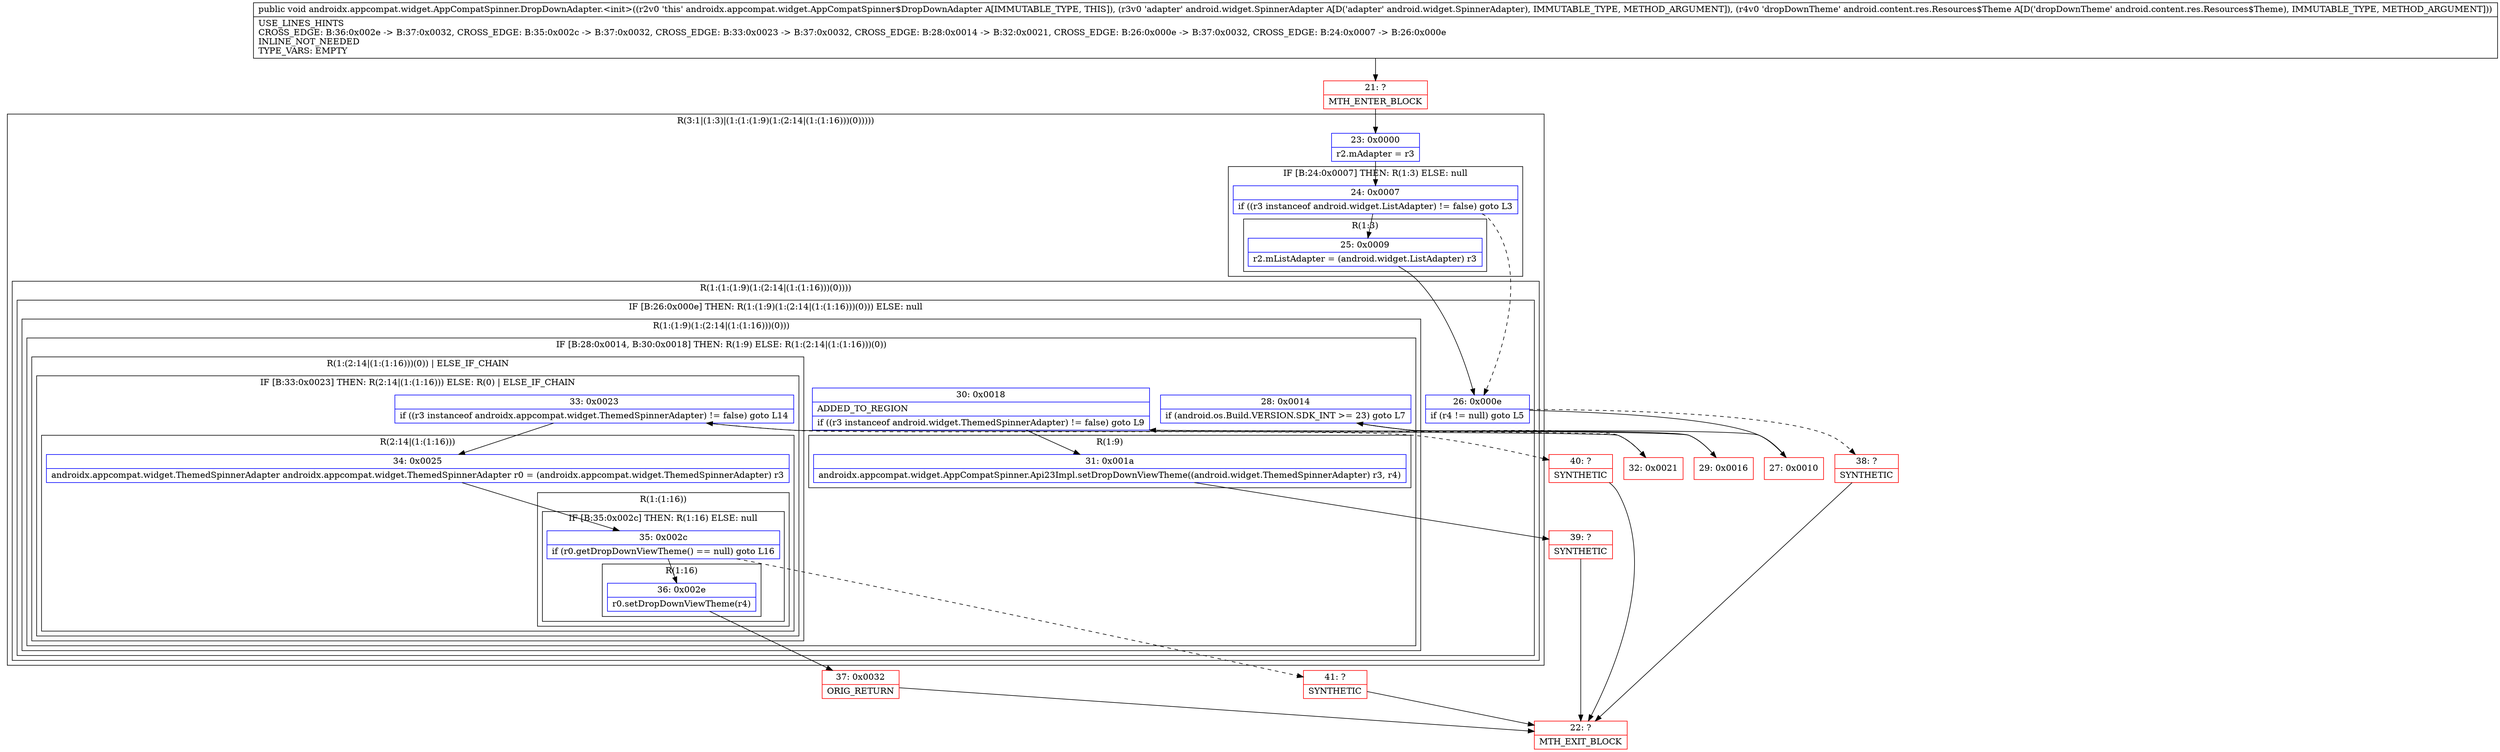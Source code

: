 digraph "CFG forandroidx.appcompat.widget.AppCompatSpinner.DropDownAdapter.\<init\>(Landroid\/widget\/SpinnerAdapter;Landroid\/content\/res\/Resources$Theme;)V" {
subgraph cluster_Region_1428381257 {
label = "R(3:1|(1:3)|(1:(1:(1:9)(1:(2:14|(1:(1:16)))(0)))))";
node [shape=record,color=blue];
Node_23 [shape=record,label="{23\:\ 0x0000|r2.mAdapter = r3\l}"];
subgraph cluster_IfRegion_1720865228 {
label = "IF [B:24:0x0007] THEN: R(1:3) ELSE: null";
node [shape=record,color=blue];
Node_24 [shape=record,label="{24\:\ 0x0007|if ((r3 instanceof android.widget.ListAdapter) != false) goto L3\l}"];
subgraph cluster_Region_1272356967 {
label = "R(1:3)";
node [shape=record,color=blue];
Node_25 [shape=record,label="{25\:\ 0x0009|r2.mListAdapter = (android.widget.ListAdapter) r3\l}"];
}
}
subgraph cluster_Region_1132354944 {
label = "R(1:(1:(1:9)(1:(2:14|(1:(1:16)))(0))))";
node [shape=record,color=blue];
subgraph cluster_IfRegion_216044208 {
label = "IF [B:26:0x000e] THEN: R(1:(1:9)(1:(2:14|(1:(1:16)))(0))) ELSE: null";
node [shape=record,color=blue];
Node_26 [shape=record,label="{26\:\ 0x000e|if (r4 != null) goto L5\l}"];
subgraph cluster_Region_2022227665 {
label = "R(1:(1:9)(1:(2:14|(1:(1:16)))(0)))";
node [shape=record,color=blue];
subgraph cluster_IfRegion_103021631 {
label = "IF [B:28:0x0014, B:30:0x0018] THEN: R(1:9) ELSE: R(1:(2:14|(1:(1:16)))(0))";
node [shape=record,color=blue];
Node_28 [shape=record,label="{28\:\ 0x0014|if (android.os.Build.VERSION.SDK_INT \>= 23) goto L7\l}"];
Node_30 [shape=record,label="{30\:\ 0x0018|ADDED_TO_REGION\l|if ((r3 instanceof android.widget.ThemedSpinnerAdapter) != false) goto L9\l}"];
subgraph cluster_Region_922759974 {
label = "R(1:9)";
node [shape=record,color=blue];
Node_31 [shape=record,label="{31\:\ 0x001a|androidx.appcompat.widget.AppCompatSpinner.Api23Impl.setDropDownViewTheme((android.widget.ThemedSpinnerAdapter) r3, r4)\l}"];
}
subgraph cluster_Region_1065173604 {
label = "R(1:(2:14|(1:(1:16)))(0)) | ELSE_IF_CHAIN\l";
node [shape=record,color=blue];
subgraph cluster_IfRegion_37625196 {
label = "IF [B:33:0x0023] THEN: R(2:14|(1:(1:16))) ELSE: R(0) | ELSE_IF_CHAIN\l";
node [shape=record,color=blue];
Node_33 [shape=record,label="{33\:\ 0x0023|if ((r3 instanceof androidx.appcompat.widget.ThemedSpinnerAdapter) != false) goto L14\l}"];
subgraph cluster_Region_32260397 {
label = "R(2:14|(1:(1:16)))";
node [shape=record,color=blue];
Node_34 [shape=record,label="{34\:\ 0x0025|androidx.appcompat.widget.ThemedSpinnerAdapter androidx.appcompat.widget.ThemedSpinnerAdapter r0 = (androidx.appcompat.widget.ThemedSpinnerAdapter) r3\l}"];
subgraph cluster_Region_468044560 {
label = "R(1:(1:16))";
node [shape=record,color=blue];
subgraph cluster_IfRegion_145904453 {
label = "IF [B:35:0x002c] THEN: R(1:16) ELSE: null";
node [shape=record,color=blue];
Node_35 [shape=record,label="{35\:\ 0x002c|if (r0.getDropDownViewTheme() == null) goto L16\l}"];
subgraph cluster_Region_1903320377 {
label = "R(1:16)";
node [shape=record,color=blue];
Node_36 [shape=record,label="{36\:\ 0x002e|r0.setDropDownViewTheme(r4)\l}"];
}
}
}
}
subgraph cluster_Region_768229961 {
label = "R(0)";
node [shape=record,color=blue];
}
}
}
}
}
}
}
}
Node_21 [shape=record,color=red,label="{21\:\ ?|MTH_ENTER_BLOCK\l}"];
Node_27 [shape=record,color=red,label="{27\:\ 0x0010}"];
Node_29 [shape=record,color=red,label="{29\:\ 0x0016}"];
Node_39 [shape=record,color=red,label="{39\:\ ?|SYNTHETIC\l}"];
Node_22 [shape=record,color=red,label="{22\:\ ?|MTH_EXIT_BLOCK\l}"];
Node_32 [shape=record,color=red,label="{32\:\ 0x0021}"];
Node_37 [shape=record,color=red,label="{37\:\ 0x0032|ORIG_RETURN\l}"];
Node_41 [shape=record,color=red,label="{41\:\ ?|SYNTHETIC\l}"];
Node_40 [shape=record,color=red,label="{40\:\ ?|SYNTHETIC\l}"];
Node_38 [shape=record,color=red,label="{38\:\ ?|SYNTHETIC\l}"];
MethodNode[shape=record,label="{public void androidx.appcompat.widget.AppCompatSpinner.DropDownAdapter.\<init\>((r2v0 'this' androidx.appcompat.widget.AppCompatSpinner$DropDownAdapter A[IMMUTABLE_TYPE, THIS]), (r3v0 'adapter' android.widget.SpinnerAdapter A[D('adapter' android.widget.SpinnerAdapter), IMMUTABLE_TYPE, METHOD_ARGUMENT]), (r4v0 'dropDownTheme' android.content.res.Resources$Theme A[D('dropDownTheme' android.content.res.Resources$Theme), IMMUTABLE_TYPE, METHOD_ARGUMENT]))  | USE_LINES_HINTS\lCROSS_EDGE: B:36:0x002e \-\> B:37:0x0032, CROSS_EDGE: B:35:0x002c \-\> B:37:0x0032, CROSS_EDGE: B:33:0x0023 \-\> B:37:0x0032, CROSS_EDGE: B:28:0x0014 \-\> B:32:0x0021, CROSS_EDGE: B:26:0x000e \-\> B:37:0x0032, CROSS_EDGE: B:24:0x0007 \-\> B:26:0x000e\lINLINE_NOT_NEEDED\lTYPE_VARS: EMPTY\l}"];
MethodNode -> Node_21;Node_23 -> Node_24;
Node_24 -> Node_25;
Node_24 -> Node_26[style=dashed];
Node_25 -> Node_26;
Node_26 -> Node_27;
Node_26 -> Node_38[style=dashed];
Node_28 -> Node_29;
Node_28 -> Node_32[style=dashed];
Node_30 -> Node_31;
Node_30 -> Node_32[style=dashed];
Node_31 -> Node_39;
Node_33 -> Node_34;
Node_33 -> Node_40[style=dashed];
Node_34 -> Node_35;
Node_35 -> Node_36;
Node_35 -> Node_41[style=dashed];
Node_36 -> Node_37;
Node_21 -> Node_23;
Node_27 -> Node_28;
Node_29 -> Node_30;
Node_39 -> Node_22;
Node_32 -> Node_33;
Node_37 -> Node_22;
Node_41 -> Node_22;
Node_40 -> Node_22;
Node_38 -> Node_22;
}

